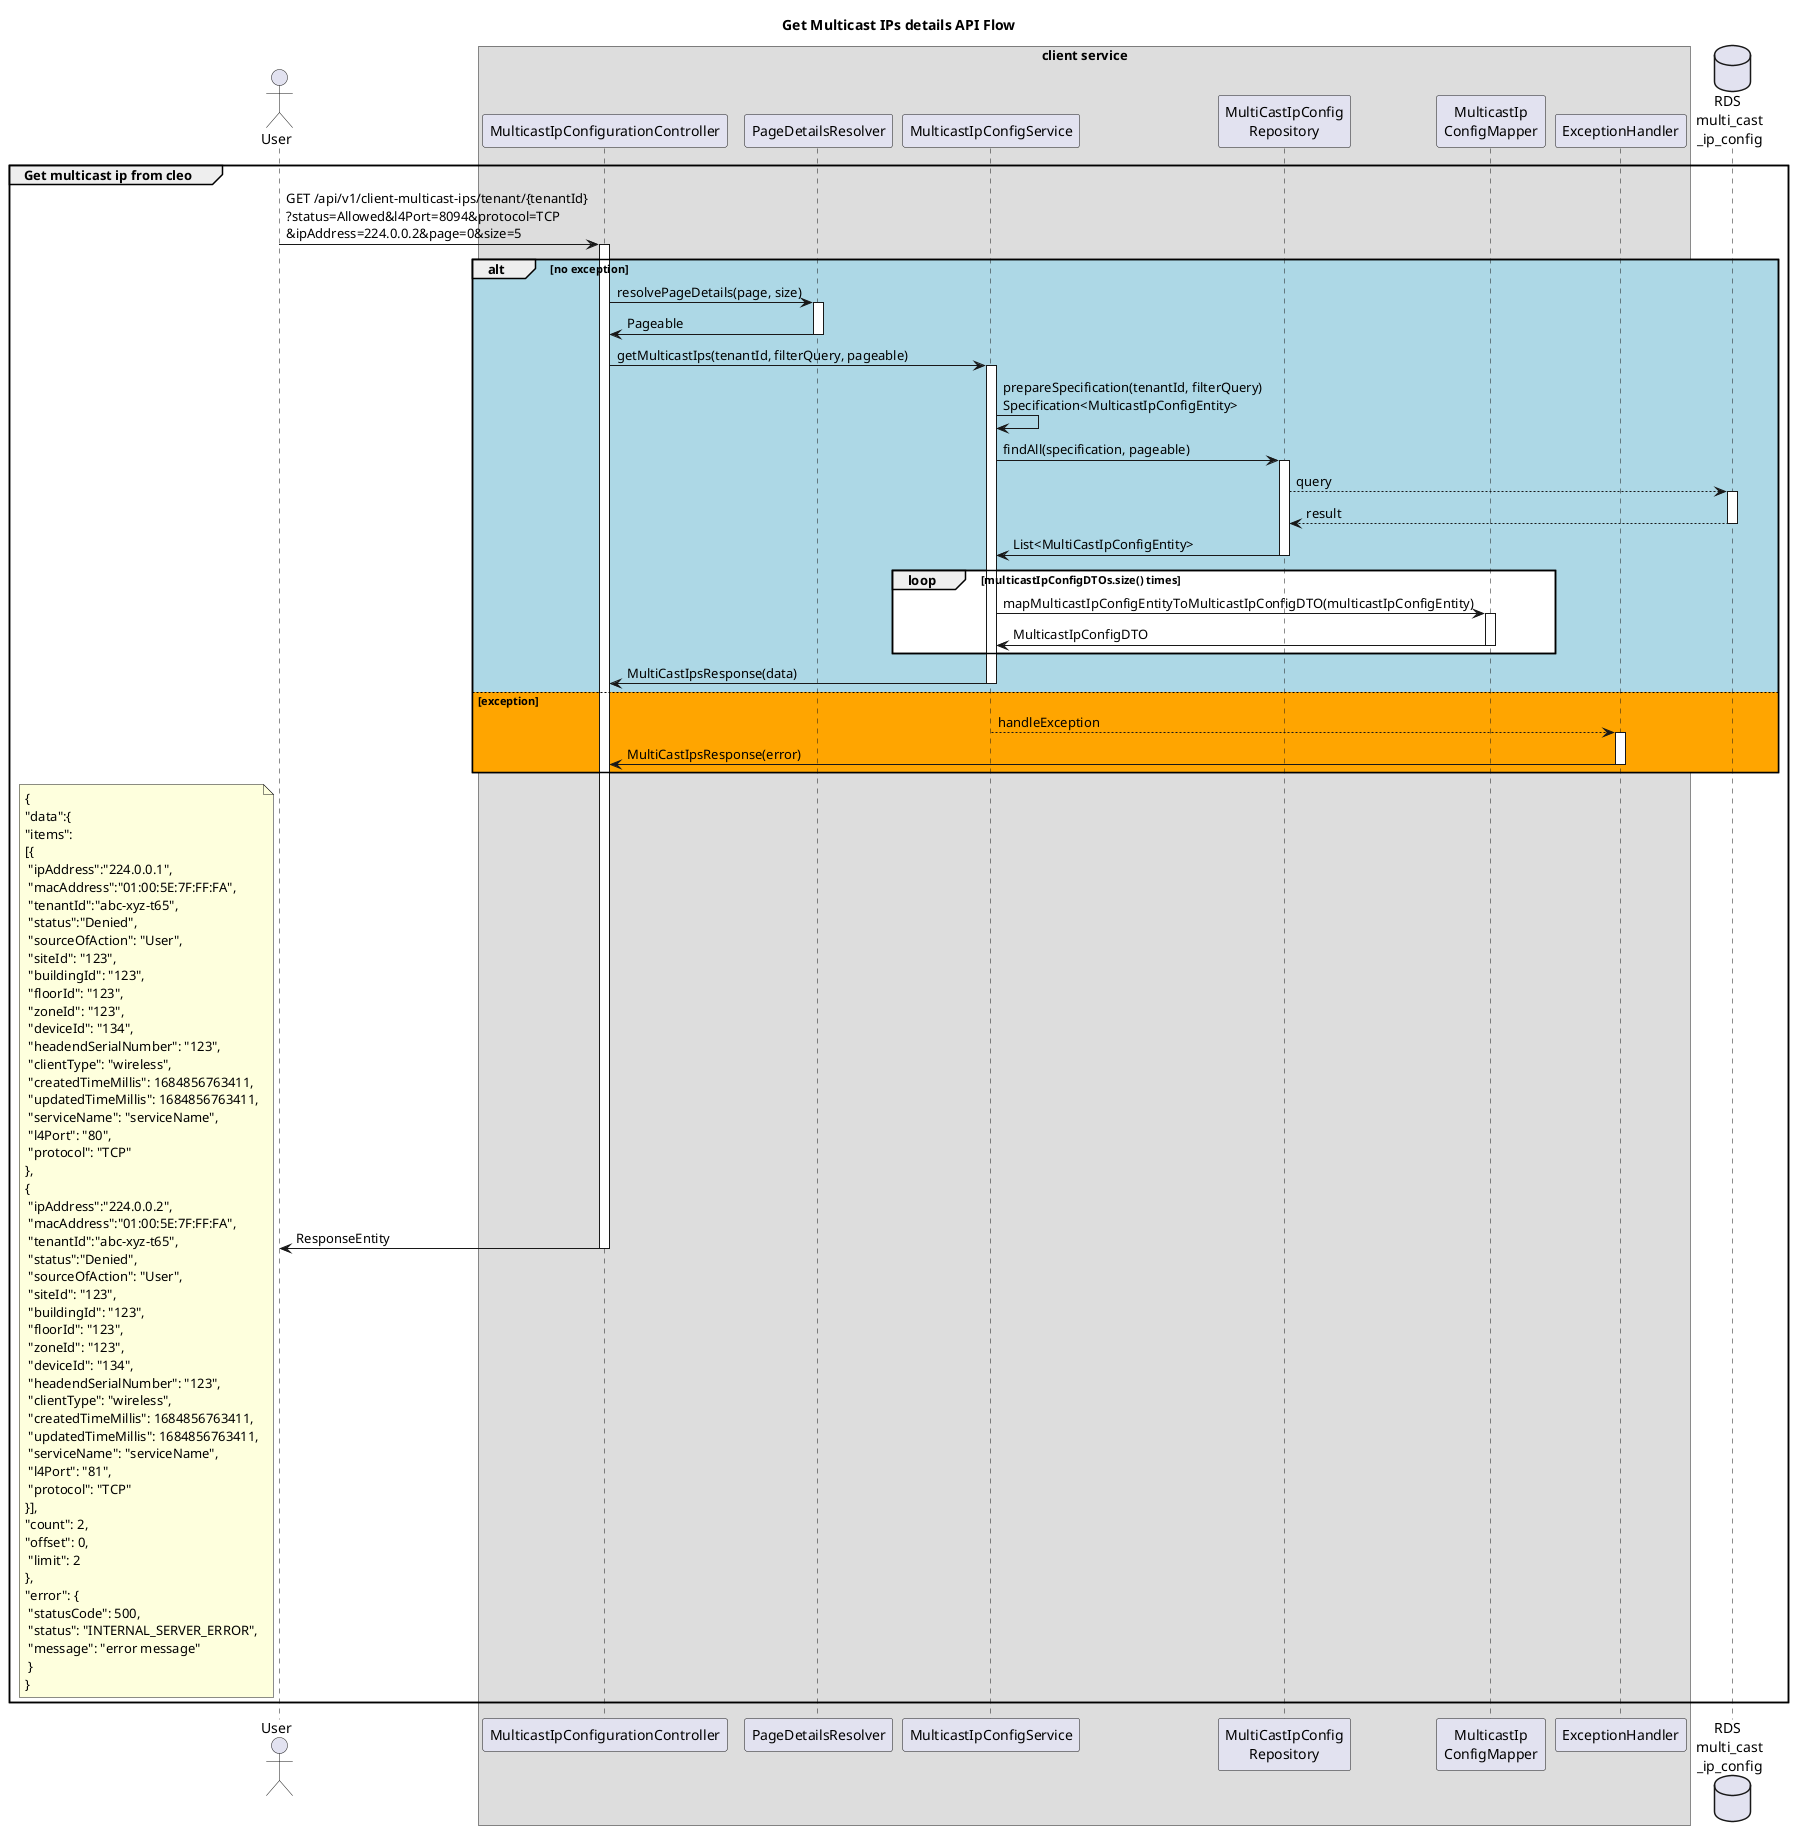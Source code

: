 @startuml

title Get Multicast IPs details API Flow

actor "User" as user
box "client service"
participant "MulticastIpConfigurationController" as mcc
participant "PageDetailsResolver" as pdr
participant "MulticastIpConfigService" as mcs
participant "MultiCastIpConfig\nRepository" as mcr
participant "MulticastIp\nConfigMapper" as mcm
participant "ExceptionHandler" as eh
end box
database "RDS \nmulti_cast\n_ip_config" as table

group Get multicast ip from cleo
	user -> mcc ++: GET /api/v1/client-multicast-ips/tenant/{tenantId}\n?status=Allowed&l4Port=8094&protocol=TCP\n&ipAddress=224.0.0.2&page=0&size=5
	alt #LightBlue no exception
	    mcc -> pdr ++: resolvePageDetails(page, size)
	    pdr -> mcc --: Pageable
	    mcc -> mcs ++: getMulticastIps(tenantId, filterQuery, pageable)
	    mcs -> mcs : prepareSpecification(tenantId, filterQuery)\nSpecification<MulticastIpConfigEntity>
	    mcs -> mcr ++ : findAll(specification, pageable)
	    mcr --> table ++: query
	    table --> mcr --: result
	    mcr -> mcs -- : List<MultiCastIpConfigEntity>
      loop #White multicastIpConfigDTOs.size() times
        mcs -> mcm ++: mapMulticastIpConfigEntityToMulticastIpConfigDTO(multicastIpConfigEntity)
        mcm -> mcs --: MulticastIpConfigDTO
      end
    mcs -> mcc --: MultiCastIpsResponse(data)
	else #Orange exception
    mcs --> eh ++: handleException
    eh -> mcc --: MultiCastIpsResponse(error)
  end
  mcc -> user --: ResponseEntity
	note left: {\n"data":{\n"items":\n[{\n "ipAddress":"224.0.0.1",\n "macAddress":"01:00:5E:7F:FF:FA",\n "tenantId":"abc-xyz-t65",\n "status":"Denied",\n "sourceOfAction": "User",\n "siteId": "123",\n "buildingId": "123",\n "floorId": "123",\n "zoneId": "123",\n "deviceId": "134",\n "headendSerialNumber": "123",\n "clientType": "wireless",\n "createdTimeMillis": 1684856763411,\n "updatedTimeMillis": 1684856763411,\n "serviceName": "serviceName",\n "l4Port": "80",\n "protocol": "TCP"\n},\n{\n "ipAddress":"224.0.0.2",\n "macAddress":"01:00:5E:7F:FF:FA",\n "tenantId":"abc-xyz-t65",\n "status":"Denied",\n "sourceOfAction": "User",\n "siteId": "123",\n "buildingId": "123",\n "floorId": "123",\n "zoneId": "123",\n "deviceId": "134",\n "headendSerialNumber": "123",\n "clientType": "wireless",\n "createdTimeMillis": 1684856763411,\n "updatedTimeMillis": 1684856763411,\n "serviceName": "serviceName",\n "l4Port": "81",\n "protocol": "TCP"\n}],\n"count": 2,\n"offset": 0,\n "limit": 2\n},\n"error": {\n "statusCode": 500,\n "status": "INTERNAL_SERVER_ERROR",\n "message": "error message"\n }\n}
end

@enduml